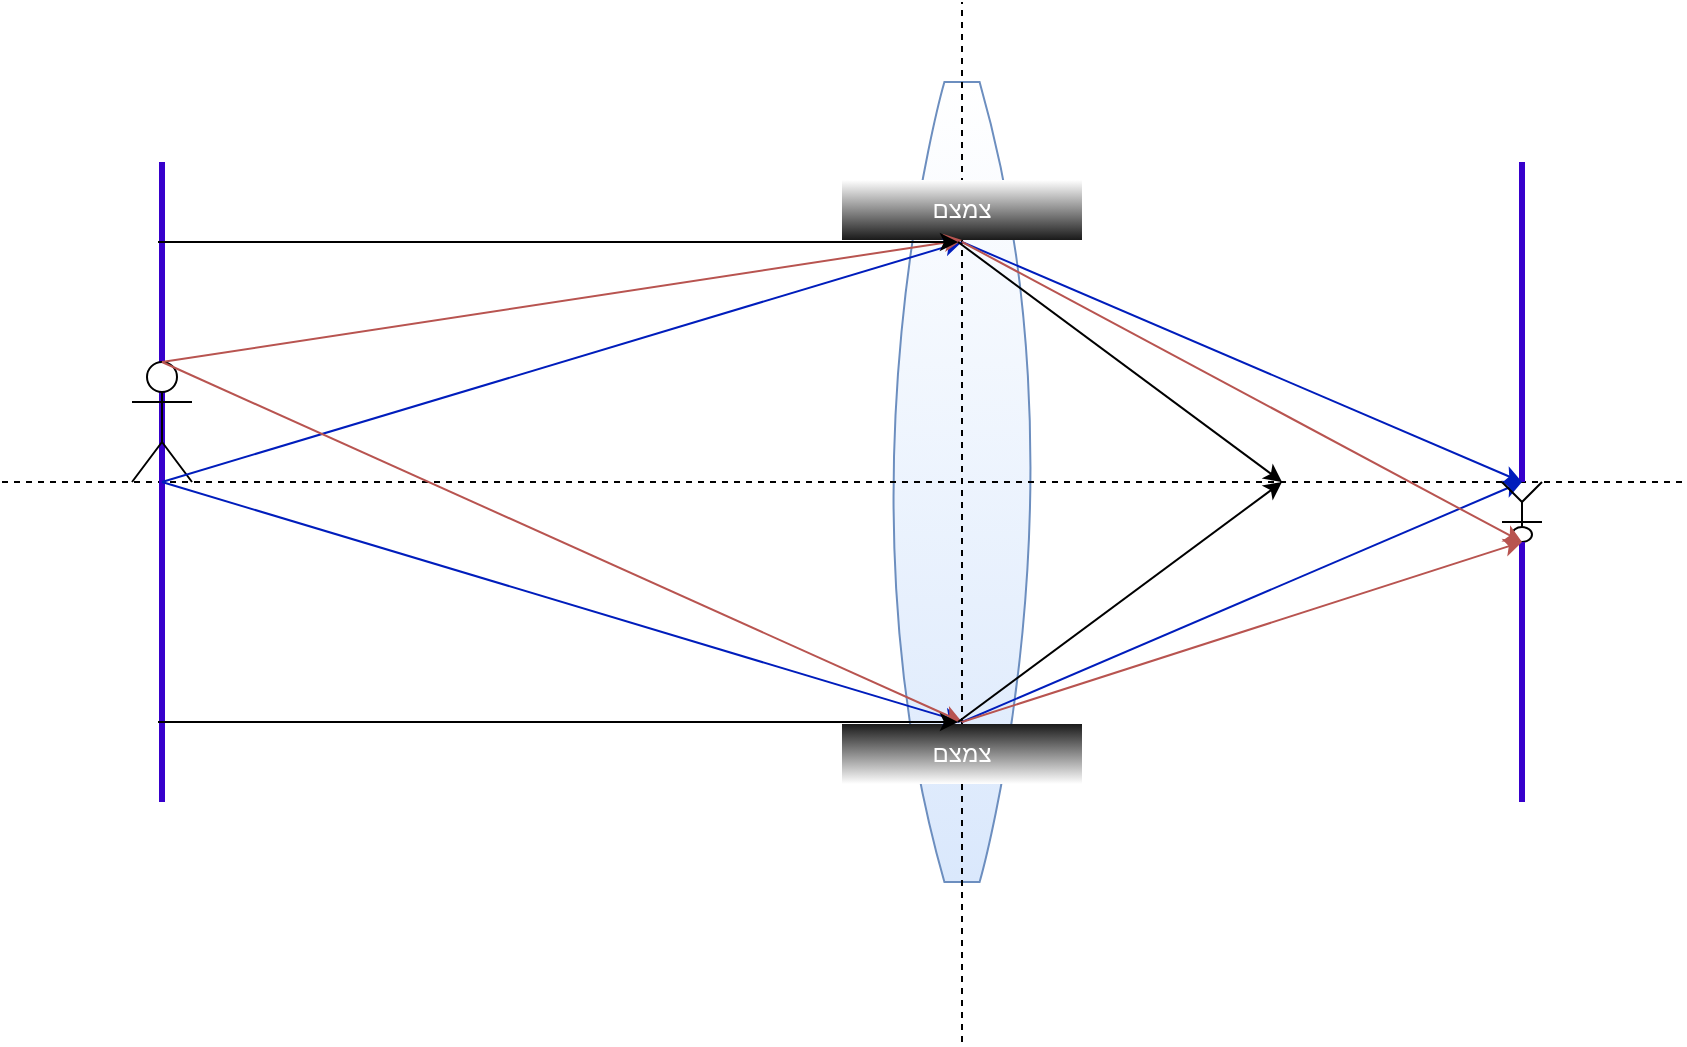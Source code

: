 <mxfile version="13.6.5">
    <diagram id="4aS59wJiuYx_C7ClNNMf" name="Page-1">
        <mxGraphModel dx="1402" dy="947" grid="1" gridSize="10" guides="1" tooltips="1" connect="1" arrows="1" fold="1" page="1" pageScale="1" pageWidth="1169" pageHeight="827" background="#ffffff" math="0" shadow="0">
            <root>
                <mxCell id="0"/>
                <mxCell id="1" parent="0"/>
                <mxCell id="tAdmm0BnHU1WIJRgnuGC-10" value="" style="shape=stencil(rVThboMgGHwa/i7AV9f9bdz2HqyllYyCAdvatx/6qVU6rXVLDMnd6X0cXCSQ+kzkknCaEXgnnDNKwxrwJcLC53JbIHkWTokvLVHxhbPf8qJ2ReOhTCadKlA14iiR1tL4ioMPQjdBqR5It9aYYKxsEPtKTw8DhDLBj5boRF8SNL82GBHhn4st2N8tOvycyYr/i02ynmkDaWDGTh3SvXXy4OzJ7H4dvlda44VP7DAXVRXuhFY+2rO8bX31Nv8uuyM4ObRgQ4+SI4YmewnRDDYYcm1eT1oMUemnd6GV6eVI+LBQ8zziJK1Lm+Q1StJNYdGYsSwLkiy6EW39VCUCP9KKB52qP70rZc3ir6smfgA=);whiteSpace=wrap;html=1;fillColor=#dae8fc;strokeColor=#6c8ebf;gradientColor=#ffffff;gradientDirection=north;shadow=0;" parent="1" vertex="1">
                    <mxGeometry x="340" y="120" width="440" height="400" as="geometry"/>
                </mxCell>
                <mxCell id="tAdmm0BnHU1WIJRgnuGC-17" value="" style="endArrow=none;dashed=1;html=1;entryX=0.5;entryY=0.5;entryDx=0;entryDy=0;entryPerimeter=0;" parent="1" target="tAdmm0BnHU1WIJRgnuGC-10" edge="1">
                    <mxGeometry width="50" height="50" relative="1" as="geometry">
                        <mxPoint x="80" y="320" as="sourcePoint"/>
                        <mxPoint x="310" y="320" as="targetPoint"/>
                    </mxGeometry>
                </mxCell>
                <mxCell id="tAdmm0BnHU1WIJRgnuGC-18" value="" style="endArrow=none;dashed=1;html=1;" parent="1" edge="1">
                    <mxGeometry width="50" height="50" relative="1" as="geometry">
                        <mxPoint x="920" y="320" as="sourcePoint"/>
                        <mxPoint x="560" y="320" as="targetPoint"/>
                    </mxGeometry>
                </mxCell>
                <mxCell id="42" value="" style="endArrow=none;dashed=1;html=1;strokeWidth=1;" edge="1" parent="1">
                    <mxGeometry width="50" height="50" relative="1" as="geometry">
                        <mxPoint x="560" y="441" as="sourcePoint"/>
                        <mxPoint x="560" y="80" as="targetPoint"/>
                    </mxGeometry>
                </mxCell>
                <mxCell id="58" value="" style="endArrow=none;dashed=1;html=1;strokeWidth=1;" edge="1" parent="1">
                    <mxGeometry width="50" height="50" relative="1" as="geometry">
                        <mxPoint x="560" y="600" as="sourcePoint"/>
                        <mxPoint x="560" y="471" as="targetPoint"/>
                    </mxGeometry>
                </mxCell>
                <mxCell id="55" value="Aperture" parent="0"/>
                <mxCell id="56" value="צמצם" style="rounded=0;whiteSpace=wrap;html=1;fontColor=#ffffff;gradientColor=#ffffff;gradientDirection=north;fillColor=#1A1A1A;strokeColor=none;" vertex="1" parent="55">
                    <mxGeometry x="500" y="169" width="120" height="30" as="geometry"/>
                </mxCell>
                <mxCell id="59" value="צמצם" style="rounded=0;whiteSpace=wrap;html=1;fontColor=#ffffff;gradientColor=#ffffff;gradientDirection=south;fillColor=#1A1A1A;strokeColor=none;" vertex="1" parent="55">
                    <mxGeometry x="500" y="441" width="120" height="30" as="geometry"/>
                </mxCell>
                <mxCell id="2" value="Parallel Rays" parent="0" visible="0"/>
                <mxCell id="3" value="" style="endArrow=classic;html=1;shadow=0;" edge="1" parent="2">
                    <mxGeometry width="50" height="50" relative="1" as="geometry">
                        <mxPoint x="160" y="440" as="sourcePoint"/>
                        <mxPoint x="560" y="440" as="targetPoint"/>
                    </mxGeometry>
                </mxCell>
                <mxCell id="4" value="" style="endArrow=classic;html=1;shadow=0;" edge="1" parent="2">
                    <mxGeometry width="50" height="50" relative="1" as="geometry">
                        <mxPoint x="160" y="400" as="sourcePoint"/>
                        <mxPoint x="560" y="400" as="targetPoint"/>
                    </mxGeometry>
                </mxCell>
                <mxCell id="5" value="" style="endArrow=classic;html=1;shadow=0;" edge="1" parent="2">
                    <mxGeometry width="50" height="50" relative="1" as="geometry">
                        <mxPoint x="160" y="360" as="sourcePoint"/>
                        <mxPoint x="560" y="360" as="targetPoint"/>
                    </mxGeometry>
                </mxCell>
                <mxCell id="6" value="" style="endArrow=classic;html=1;shadow=0;" edge="1" parent="2">
                    <mxGeometry width="50" height="50" relative="1" as="geometry">
                        <mxPoint x="160" y="319.5" as="sourcePoint"/>
                        <mxPoint x="560" y="319.5" as="targetPoint"/>
                    </mxGeometry>
                </mxCell>
                <mxCell id="7" value="" style="endArrow=classic;html=1;shadow=0;" edge="1" parent="2">
                    <mxGeometry width="50" height="50" relative="1" as="geometry">
                        <mxPoint x="160" y="280" as="sourcePoint"/>
                        <mxPoint x="560" y="280" as="targetPoint"/>
                    </mxGeometry>
                </mxCell>
                <mxCell id="8" value="" style="endArrow=classic;html=1;shadow=0;" edge="1" parent="2">
                    <mxGeometry width="50" height="50" relative="1" as="geometry">
                        <mxPoint x="160" y="240" as="sourcePoint"/>
                        <mxPoint x="560" y="240" as="targetPoint"/>
                    </mxGeometry>
                </mxCell>
                <mxCell id="9" value="" style="endArrow=classic;html=1;shadow=0;" edge="1" parent="2">
                    <mxGeometry width="50" height="50" relative="1" as="geometry">
                        <mxPoint x="160" y="200" as="sourcePoint"/>
                        <mxPoint x="560" y="200" as="targetPoint"/>
                    </mxGeometry>
                </mxCell>
                <mxCell id="10" value="" style="endArrow=classic;html=1;shadow=0;" edge="1" parent="2">
                    <mxGeometry width="50" height="50" relative="1" as="geometry">
                        <mxPoint x="560" y="440" as="sourcePoint"/>
                        <mxPoint x="840" y="320" as="targetPoint"/>
                    </mxGeometry>
                </mxCell>
                <mxCell id="11" value="" style="endArrow=classic;html=1;shadow=0;" edge="1" parent="2">
                    <mxGeometry width="50" height="50" relative="1" as="geometry">
                        <mxPoint x="560" y="400" as="sourcePoint"/>
                        <mxPoint x="840" y="320" as="targetPoint"/>
                    </mxGeometry>
                </mxCell>
                <mxCell id="12" value="" style="endArrow=classic;html=1;shadow=0;" edge="1" parent="2">
                    <mxGeometry width="50" height="50" relative="1" as="geometry">
                        <mxPoint x="560" y="360" as="sourcePoint"/>
                        <mxPoint x="840" y="320" as="targetPoint"/>
                    </mxGeometry>
                </mxCell>
                <mxCell id="13" value="" style="endArrow=classic;html=1;shadow=0;" edge="1" parent="2">
                    <mxGeometry width="50" height="50" relative="1" as="geometry">
                        <mxPoint x="560" y="320" as="sourcePoint"/>
                        <mxPoint x="840" y="320" as="targetPoint"/>
                    </mxGeometry>
                </mxCell>
                <mxCell id="14" value="" style="endArrow=classic;html=1;shadow=0;" edge="1" parent="2">
                    <mxGeometry width="50" height="50" relative="1" as="geometry">
                        <mxPoint x="560" y="280" as="sourcePoint"/>
                        <mxPoint x="840" y="320" as="targetPoint"/>
                    </mxGeometry>
                </mxCell>
                <mxCell id="15" value="" style="endArrow=classic;html=1;shadow=0;" edge="1" parent="2">
                    <mxGeometry width="50" height="50" relative="1" as="geometry">
                        <mxPoint x="560" y="240" as="sourcePoint"/>
                        <mxPoint x="840" y="320" as="targetPoint"/>
                    </mxGeometry>
                </mxCell>
                <mxCell id="16" value="" style="endArrow=classic;html=1;shadow=0;" edge="1" parent="2">
                    <mxGeometry width="50" height="50" relative="1" as="geometry">
                        <mxPoint x="560" y="200" as="sourcePoint"/>
                        <mxPoint x="840" y="320" as="targetPoint"/>
                    </mxGeometry>
                </mxCell>
                <mxCell id="185" value="&amp;nbsp;f&amp;nbsp;" style="shape=dimension;whiteSpace=wrap;html=1;align=center;points=[];verticalAlign=bottom;spacingBottom=-5;labelBackgroundColor=#ffffff;strokeColor=#000000;fillColor=#F9FF47;gradientColor=none;fontFamily=Verdana;fontSize=13;opacity=70;" vertex="1" parent="2">
                    <mxGeometry x="560" y="530" width="280" height="40" as="geometry"/>
                </mxCell>
                <mxCell id="149" value="Object-Image Planes" parent="0"/>
                <mxCell id="150" value="" style="endArrow=none;html=1;fillColor=#6a00ff;strokeColor=#3700CC;strokeWidth=3;" edge="1" parent="149" source="171">
                    <mxGeometry width="50" height="50" relative="1" as="geometry">
                        <mxPoint x="840" y="480" as="sourcePoint"/>
                        <mxPoint x="840" y="160" as="targetPoint"/>
                    </mxGeometry>
                </mxCell>
                <mxCell id="151" value="" style="endArrow=none;html=1;fillColor=#6a00ff;strokeColor=#3700CC;strokeWidth=3;" edge="1" parent="149">
                    <mxGeometry width="50" height="50" relative="1" as="geometry">
                        <mxPoint x="160" y="480" as="sourcePoint"/>
                        <mxPoint x="160" y="160" as="targetPoint"/>
                    </mxGeometry>
                </mxCell>
                <mxCell id="152" value="" style="shape=umlActor;verticalLabelPosition=bottom;verticalAlign=top;html=1;outlineConnect=0;" vertex="1" parent="149">
                    <mxGeometry x="145" y="260" width="30" height="60" as="geometry"/>
                </mxCell>
                <mxCell id="153" value="" style="endArrow=classic;html=1;strokeWidth=1;fillColor=#0050ef;strokeColor=#001DBC;" edge="1" parent="149">
                    <mxGeometry width="50" height="50" relative="1" as="geometry">
                        <mxPoint x="160" y="320" as="sourcePoint"/>
                        <mxPoint x="560" y="440" as="targetPoint"/>
                    </mxGeometry>
                </mxCell>
                <mxCell id="154" value="" style="endArrow=classic;html=1;strokeWidth=1;fillColor=#0050ef;strokeColor=#001DBC;" edge="1" parent="149">
                    <mxGeometry width="50" height="50" relative="1" as="geometry">
                        <mxPoint x="160" y="320" as="sourcePoint"/>
                        <mxPoint x="560" y="200" as="targetPoint"/>
                    </mxGeometry>
                </mxCell>
                <mxCell id="155" value="" style="endArrow=classic;html=1;strokeWidth=1;fillColor=#0050ef;strokeColor=#001DBC;" edge="1" parent="149">
                    <mxGeometry width="50" height="50" relative="1" as="geometry">
                        <mxPoint x="560" y="440" as="sourcePoint"/>
                        <mxPoint x="840" y="320" as="targetPoint"/>
                    </mxGeometry>
                </mxCell>
                <mxCell id="156" value="" style="endArrow=classic;html=1;strokeWidth=1;fillColor=#0050ef;strokeColor=#001DBC;" edge="1" parent="149">
                    <mxGeometry width="50" height="50" relative="1" as="geometry">
                        <mxPoint x="560" y="200" as="sourcePoint"/>
                        <mxPoint x="840" y="320" as="targetPoint"/>
                    </mxGeometry>
                </mxCell>
                <mxCell id="171" value="" style="shape=umlActor;verticalLabelPosition=bottom;verticalAlign=top;html=1;outlineConnect=0;rotation=-180;" vertex="1" parent="149">
                    <mxGeometry x="830" y="320" width="20" height="30" as="geometry"/>
                </mxCell>
                <mxCell id="172" value="" style="endArrow=none;html=1;fillColor=#6a00ff;strokeColor=#3700CC;strokeWidth=3;" edge="1" parent="149" target="171">
                    <mxGeometry width="50" height="50" relative="1" as="geometry">
                        <mxPoint x="840" y="480" as="sourcePoint"/>
                        <mxPoint x="840" y="160" as="targetPoint"/>
                    </mxGeometry>
                </mxCell>
                <mxCell id="173" value="" style="endArrow=classic;html=1;strokeWidth=1;fillColor=#f8cecc;strokeColor=#b85450;gradientColor=#ea6b66;" edge="1" parent="149">
                    <mxGeometry width="50" height="50" relative="1" as="geometry">
                        <mxPoint x="560" y="200" as="sourcePoint"/>
                        <mxPoint x="840" y="350" as="targetPoint"/>
                    </mxGeometry>
                </mxCell>
                <mxCell id="174" value="" style="endArrow=classic;html=1;strokeWidth=1;fillColor=#f8cecc;strokeColor=#b85450;gradientColor=#ea6b66;entryX=0.5;entryY=1;entryDx=0;entryDy=0;" edge="1" parent="149" target="56">
                    <mxGeometry width="50" height="50" relative="1" as="geometry">
                        <mxPoint x="160" y="260" as="sourcePoint"/>
                        <mxPoint x="550" y="200" as="targetPoint"/>
                    </mxGeometry>
                </mxCell>
                <mxCell id="175" value="" style="endArrow=classic;html=1;strokeWidth=1;fillColor=#f8cecc;strokeColor=#b85450;gradientColor=#ea6b66;" edge="1" parent="149">
                    <mxGeometry width="50" height="50" relative="1" as="geometry">
                        <mxPoint x="560" y="440" as="sourcePoint"/>
                        <mxPoint x="840" y="350" as="targetPoint"/>
                    </mxGeometry>
                </mxCell>
                <mxCell id="176" value="" style="endArrow=classic;html=1;strokeWidth=1;fillColor=#f8cecc;strokeColor=#b85450;gradientColor=#ea6b66;" edge="1" parent="149">
                    <mxGeometry width="50" height="50" relative="1" as="geometry">
                        <mxPoint x="160" y="260" as="sourcePoint"/>
                        <mxPoint x="560" y="440" as="targetPoint"/>
                    </mxGeometry>
                </mxCell>
                <mxCell id="180" value="" style="endArrow=classic;html=1;shadow=0;" edge="1" parent="149">
                    <mxGeometry width="50" height="50" relative="1" as="geometry">
                        <mxPoint x="158" y="440" as="sourcePoint"/>
                        <mxPoint x="558" y="440" as="targetPoint"/>
                    </mxGeometry>
                </mxCell>
                <mxCell id="181" value="" style="endArrow=classic;html=1;shadow=0;" edge="1" parent="149">
                    <mxGeometry width="50" height="50" relative="1" as="geometry">
                        <mxPoint x="158" y="200" as="sourcePoint"/>
                        <mxPoint x="558" y="200" as="targetPoint"/>
                    </mxGeometry>
                </mxCell>
                <mxCell id="182" value="" style="endArrow=classic;html=1;shadow=0;" edge="1" parent="149">
                    <mxGeometry width="50" height="50" relative="1" as="geometry">
                        <mxPoint x="558" y="440" as="sourcePoint"/>
                        <mxPoint x="720" y="320" as="targetPoint"/>
                    </mxGeometry>
                </mxCell>
                <mxCell id="183" value="" style="endArrow=classic;html=1;shadow=0;" edge="1" parent="149">
                    <mxGeometry width="50" height="50" relative="1" as="geometry">
                        <mxPoint x="558" y="200" as="sourcePoint"/>
                        <mxPoint x="720" y="320" as="targetPoint"/>
                    </mxGeometry>
                </mxCell>
                <mxCell id="189" value="Object-Image Distances" parent="0" visible="0"/>
                <mxCell id="190" value="&lt;span style=&quot;font-size: 18px&quot;&gt;&amp;nbsp;v&amp;nbsp;&lt;/span&gt;" style="shape=dimension;whiteSpace=wrap;html=1;align=center;points=[];verticalAlign=bottom;spacingBottom=-5;labelBackgroundColor=#ffffff;strokeColor=#333333;fillColor=#1A1A1A;gradientColor=none;fontFamily=Verdana;fontSize=13;opacity=70;" vertex="1" parent="189">
                    <mxGeometry x="560" y="500" width="280" height="60" as="geometry"/>
                </mxCell>
                <mxCell id="191" value="&lt;span style=&quot;font-size: 18px&quot;&gt;&amp;nbsp;u&amp;nbsp;&lt;/span&gt;" style="shape=dimension;whiteSpace=wrap;html=1;align=center;points=[];verticalAlign=bottom;spacingBottom=-5;labelBackgroundColor=#ffffff;strokeColor=#333333;fillColor=#1A1A1A;gradientColor=none;fontFamily=Verdana;fontSize=13;opacity=70;" vertex="1" parent="189">
                    <mxGeometry x="160" y="500" width="400" height="60" as="geometry"/>
                </mxCell>
                <mxCell id="192" value="&lt;font style=&quot;font-size: 18px&quot;&gt;&amp;nbsp;f&amp;nbsp;&lt;/font&gt;" style="shape=dimension;whiteSpace=wrap;html=1;align=center;points=[];verticalAlign=bottom;spacingBottom=-5;labelBackgroundColor=#ffffff;strokeColor=#000000;fillColor=#F9FF47;gradientColor=none;fontFamily=Verdana;fontSize=13;opacity=70;" vertex="1" parent="189">
                    <mxGeometry x="560" y="500" width="160" height="40" as="geometry"/>
                </mxCell>
                <mxCell id="193" value="מישור האובייקט" style="text;html=1;strokeColor=none;fillColor=none;align=center;verticalAlign=middle;whiteSpace=wrap;rounded=0;fontFamily=Verdana;fontSize=13;opacity=70;" vertex="1" parent="189">
                    <mxGeometry x="140" y="110" width="40" height="20" as="geometry"/>
                </mxCell>
                <mxCell id="194" value="מישור התמונה" style="text;html=1;strokeColor=none;fillColor=none;align=center;verticalAlign=middle;whiteSpace=wrap;rounded=0;fontFamily=Verdana;fontSize=13;opacity=70;" vertex="1" parent="189">
                    <mxGeometry x="820" y="110" width="40" height="20" as="geometry"/>
                </mxCell>
                <mxCell id="28" value="Subject and Image planes" parent="0" visible="0"/>
                <mxCell id="29" value="" style="endArrow=none;html=1;fillColor=#6a00ff;strokeColor=#3700CC;strokeWidth=3;" edge="1" parent="28">
                    <mxGeometry width="50" height="50" relative="1" as="geometry">
                        <mxPoint x="840" y="480" as="sourcePoint"/>
                        <mxPoint x="840" y="160" as="targetPoint"/>
                    </mxGeometry>
                </mxCell>
                <mxCell id="30" value="" style="endArrow=none;html=1;fillColor=#6a00ff;strokeColor=#3700CC;strokeWidth=3;" edge="1" parent="28">
                    <mxGeometry width="50" height="50" relative="1" as="geometry">
                        <mxPoint x="160" y="480" as="sourcePoint"/>
                        <mxPoint x="160" y="160" as="targetPoint"/>
                    </mxGeometry>
                </mxCell>
                <mxCell id="31" value="" style="shape=umlActor;verticalLabelPosition=bottom;verticalAlign=top;html=1;outlineConnect=0;" vertex="1" parent="28">
                    <mxGeometry x="145" y="260" width="30" height="60" as="geometry"/>
                </mxCell>
                <mxCell id="38" value="" style="endArrow=classic;html=1;strokeWidth=1;entryX=0.5;entryY=0.2;entryDx=0;entryDy=0;entryPerimeter=0;fillColor=#0050ef;strokeColor=#001DBC;" edge="1" parent="28" target="tAdmm0BnHU1WIJRgnuGC-10">
                    <mxGeometry width="50" height="50" relative="1" as="geometry">
                        <mxPoint x="160" y="320" as="sourcePoint"/>
                        <mxPoint x="480" y="80" as="targetPoint"/>
                    </mxGeometry>
                </mxCell>
                <mxCell id="39" value="" style="endArrow=classic;html=1;strokeWidth=1;entryX=0.5;entryY=0.8;entryDx=0;entryDy=0;entryPerimeter=0;fillColor=#0050ef;strokeColor=#001DBC;" edge="1" parent="28" target="tAdmm0BnHU1WIJRgnuGC-10">
                    <mxGeometry width="50" height="50" relative="1" as="geometry">
                        <mxPoint x="160" y="320" as="sourcePoint"/>
                        <mxPoint x="570" y="210" as="targetPoint"/>
                    </mxGeometry>
                </mxCell>
                <mxCell id="40" value="" style="endArrow=classic;html=1;strokeWidth=1;fillColor=#0050ef;strokeColor=#001DBC;" edge="1" parent="28">
                    <mxGeometry width="50" height="50" relative="1" as="geometry">
                        <mxPoint x="560" y="440" as="sourcePoint"/>
                        <mxPoint x="840" y="320" as="targetPoint"/>
                    </mxGeometry>
                </mxCell>
                <mxCell id="41" value="" style="endArrow=classic;html=1;strokeWidth=1;fillColor=#0050ef;strokeColor=#001DBC;" edge="1" parent="28">
                    <mxGeometry width="50" height="50" relative="1" as="geometry">
                        <mxPoint x="560" y="200" as="sourcePoint"/>
                        <mxPoint x="840" y="320" as="targetPoint"/>
                    </mxGeometry>
                </mxCell>
                <mxCell id="44" value="" style="endArrow=classic;html=1;strokeWidth=1;fillColor=#60a917;strokeColor=#2D7600;" edge="1" parent="28">
                    <mxGeometry width="50" height="50" relative="1" as="geometry">
                        <mxPoint x="90" y="320" as="sourcePoint"/>
                        <mxPoint x="560" y="200" as="targetPoint"/>
                    </mxGeometry>
                </mxCell>
                <mxCell id="45" value="" style="endArrow=classic;html=1;strokeWidth=1;fillColor=#60a917;strokeColor=#2D7600;" edge="1" parent="28">
                    <mxGeometry width="50" height="50" relative="1" as="geometry">
                        <mxPoint x="560" y="200" as="sourcePoint"/>
                        <mxPoint x="800" y="320" as="targetPoint"/>
                    </mxGeometry>
                </mxCell>
                <mxCell id="46" value="" style="endArrow=classic;html=1;strokeWidth=1;fillColor=#60a917;strokeColor=#2D7600;" edge="1" parent="28">
                    <mxGeometry width="50" height="50" relative="1" as="geometry">
                        <mxPoint x="90" y="320" as="sourcePoint"/>
                        <mxPoint x="560" y="440" as="targetPoint"/>
                    </mxGeometry>
                </mxCell>
                <mxCell id="47" value="" style="endArrow=classic;html=1;strokeWidth=1;fillColor=#60a917;strokeColor=#2D7600;" edge="1" parent="28">
                    <mxGeometry width="50" height="50" relative="1" as="geometry">
                        <mxPoint x="560" y="440" as="sourcePoint"/>
                        <mxPoint x="800" y="320" as="targetPoint"/>
                    </mxGeometry>
                </mxCell>
                <mxCell id="48" value="" style="endArrow=classic;html=1;strokeWidth=1;fillColor=#e51400;strokeColor=#B20000;" edge="1" parent="28">
                    <mxGeometry width="50" height="50" relative="1" as="geometry">
                        <mxPoint x="220" y="320" as="sourcePoint"/>
                        <mxPoint x="560" y="440" as="targetPoint"/>
                    </mxGeometry>
                </mxCell>
                <mxCell id="49" value="" style="endArrow=classic;html=1;strokeWidth=1;fillColor=#e51400;strokeColor=#B20000;" edge="1" parent="28">
                    <mxGeometry width="50" height="50" relative="1" as="geometry">
                        <mxPoint x="220" y="320" as="sourcePoint"/>
                        <mxPoint x="560" y="200" as="targetPoint"/>
                    </mxGeometry>
                </mxCell>
                <mxCell id="50" value="" style="endArrow=classic;html=1;strokeWidth=1;fillColor=#e51400;strokeColor=#B20000;" edge="1" parent="28">
                    <mxGeometry width="50" height="50" relative="1" as="geometry">
                        <mxPoint x="560" y="200" as="sourcePoint"/>
                        <mxPoint x="900" y="320" as="targetPoint"/>
                    </mxGeometry>
                </mxCell>
                <mxCell id="51" value="" style="endArrow=classic;html=1;strokeWidth=1;fillColor=#e51400;strokeColor=#B20000;" edge="1" parent="28">
                    <mxGeometry width="50" height="50" relative="1" as="geometry">
                        <mxPoint x="560" y="440" as="sourcePoint"/>
                        <mxPoint x="900" y="320" as="targetPoint"/>
                    </mxGeometry>
                </mxCell>
                <mxCell id="52" value="" style="endArrow=none;html=1;strokeWidth=1;fillColor=#60a917;strokeColor=#2D7600;" edge="1" parent="28">
                    <mxGeometry width="50" height="50" relative="1" as="geometry">
                        <mxPoint x="800" y="320" as="sourcePoint"/>
                        <mxPoint x="880" y="360" as="targetPoint"/>
                    </mxGeometry>
                </mxCell>
                <mxCell id="53" value="" style="endArrow=none;html=1;strokeWidth=1;fillColor=#60a917;strokeColor=#2D7600;" edge="1" parent="28">
                    <mxGeometry width="50" height="50" relative="1" as="geometry">
                        <mxPoint x="800" y="320" as="sourcePoint"/>
                        <mxPoint x="880" y="280" as="targetPoint"/>
                    </mxGeometry>
                </mxCell>
                <mxCell id="115" value="&lt;span style=&quot;font-size: 18px&quot;&gt;&amp;nbsp;v&amp;nbsp;&lt;/span&gt;" style="shape=dimension;whiteSpace=wrap;html=1;align=center;points=[];verticalAlign=bottom;spacingBottom=-5;labelBackgroundColor=#ffffff;strokeColor=#333333;fillColor=#1A1A1A;gradientColor=none;fontFamily=Verdana;fontSize=13;opacity=70;" vertex="1" parent="28">
                    <mxGeometry x="560" y="500" width="280" height="60" as="geometry"/>
                </mxCell>
                <mxCell id="116" value="&lt;span style=&quot;font-size: 18px&quot;&gt;&amp;nbsp;u&amp;nbsp;&lt;/span&gt;" style="shape=dimension;whiteSpace=wrap;html=1;align=center;points=[];verticalAlign=bottom;spacingBottom=-5;labelBackgroundColor=#ffffff;strokeColor=#333333;fillColor=#1A1A1A;gradientColor=none;fontFamily=Verdana;fontSize=13;opacity=70;" vertex="1" parent="28">
                    <mxGeometry x="160" y="500" width="400" height="60" as="geometry"/>
                </mxCell>
                <mxCell id="60" value="DoF distances" visible="0" parent="0"/>
                <mxCell id="61" value="" style="endArrow=none;html=1;fillColor=#6a00ff;strokeColor=#3700CC;strokeWidth=3;" edge="1" parent="60">
                    <mxGeometry width="50" height="50" relative="1" as="geometry">
                        <mxPoint x="840" y="480" as="sourcePoint"/>
                        <mxPoint x="840" y="160" as="targetPoint"/>
                    </mxGeometry>
                </mxCell>
                <mxCell id="62" value="" style="endArrow=none;html=1;fillColor=#6a00ff;strokeColor=#3700CC;strokeWidth=3;" edge="1" parent="60">
                    <mxGeometry width="50" height="50" relative="1" as="geometry">
                        <mxPoint x="160" y="480" as="sourcePoint"/>
                        <mxPoint x="160" y="160" as="targetPoint"/>
                    </mxGeometry>
                </mxCell>
                <mxCell id="63" value="" style="shape=umlActor;verticalLabelPosition=bottom;verticalAlign=top;html=1;outlineConnect=0;" vertex="1" parent="60">
                    <mxGeometry x="145" y="260" width="30" height="60" as="geometry"/>
                </mxCell>
                <mxCell id="109" value="&lt;font style=&quot;font-size: 18px&quot;&gt;&amp;nbsp;u&lt;sub&gt;n&amp;nbsp;&lt;/sub&gt;&lt;/font&gt;" style="shape=dimension;whiteSpace=wrap;html=1;align=center;points=[];verticalAlign=bottom;spacingBottom=-5;labelBackgroundColor=#ffffff;strokeColor=#333333;fillColor=#1A1A1A;gradientColor=none;fontFamily=Verdana;fontSize=13;opacity=70;" vertex="1" parent="60">
                    <mxGeometry x="220" y="320" width="340" height="210" as="geometry"/>
                </mxCell>
                <mxCell id="112" value="&lt;font style=&quot;font-size: 18px&quot;&gt;&amp;nbsp;u&lt;sub&gt;f&amp;nbsp;&lt;/sub&gt;&lt;/font&gt;" style="shape=dimension;whiteSpace=wrap;html=1;align=center;points=[];verticalAlign=bottom;spacingBottom=-5;labelBackgroundColor=#ffffff;strokeColor=#333333;fillColor=#1A1A1A;gradientColor=none;fontFamily=Verdana;fontSize=13;opacity=70;" vertex="1" parent="60">
                    <mxGeometry x="90" y="322" width="470" height="264" as="geometry"/>
                </mxCell>
                <mxCell id="117" value="&amp;nbsp;C&amp;nbsp;" style="shape=dimension;whiteSpace=wrap;html=1;align=center;points=[];verticalAlign=bottom;spacingBottom=-5;labelBackgroundColor=#ffffff;gradientColor=none;fontFamily=Verdana;fontSize=13;rotation=-90;fillColor=none;horizontal=1;" vertex="1" parent="60">
                    <mxGeometry x="878.75" y="261.25" width="43" height="117.5" as="geometry"/>
                </mxCell>
                <mxCell id="118" value="&lt;font style=&quot;font-size: 18px&quot;&gt;&amp;nbsp;v&lt;sub&gt;f&amp;nbsp;&lt;/sub&gt;&lt;/font&gt;" style="shape=dimension;whiteSpace=wrap;html=1;align=center;points=[];verticalAlign=bottom;spacingBottom=-5;labelBackgroundColor=#ffffff;strokeColor=#333333;fillColor=#1A1A1A;gradientColor=none;fontFamily=Verdana;fontSize=13;opacity=70;" vertex="1" parent="60">
                    <mxGeometry x="560" y="320" width="238" height="210" as="geometry"/>
                </mxCell>
                <mxCell id="119" value="&lt;font style=&quot;font-size: 18px&quot;&gt;&amp;nbsp;v&lt;sub&gt;n&amp;nbsp;&lt;/sub&gt;&lt;/font&gt;" style="shape=dimension;whiteSpace=wrap;html=1;align=center;points=[];verticalAlign=bottom;spacingBottom=-5;labelBackgroundColor=#ffffff;strokeColor=#333333;fillColor=#1A1A1A;gradientColor=none;fontFamily=Verdana;fontSize=13;opacity=70;" vertex="1" parent="60">
                    <mxGeometry x="560" y="322" width="339" height="264" as="geometry"/>
                </mxCell>
                <mxCell id="121" value="&amp;nbsp;D&amp;nbsp;" style="shape=dimension;whiteSpace=wrap;html=1;align=center;points=[];verticalAlign=bottom;spacingBottom=-5;labelBackgroundColor=#ffffff;gradientColor=none;fontFamily=Verdana;fontSize=13;rotation=90;fillColor=none;" vertex="1" parent="60">
                    <mxGeometry x="347.25" y="292" width="244" height="55" as="geometry"/>
                </mxCell>
                <mxCell id="188" value="" style="rounded=0;whiteSpace=wrap;html=1;strokeColor=#d6b656;fillColor=#fff2cc;fontFamily=Verdana;fontSize=13;opacity=40;align=left;" vertex="1" parent="60">
                    <mxGeometry x="90" y="170" width="130" height="300" as="geometry"/>
                </mxCell>
                <mxCell id="124" value="DoF Near" parent="0" visible="0"/>
                <mxCell id="138" value="" style="verticalLabelPosition=bottom;verticalAlign=top;html=1;shape=mxgraph.basic.orthogonal_triangle;fillColor=#d5e8d4;gradientColor=#97d077;fontFamily=Verdana;fontSize=13;opacity=70;strokeColor=none;" vertex="1" parent="124">
                    <mxGeometry x="560" y="200" width="340" height="120" as="geometry"/>
                </mxCell>
                <mxCell id="126" value="" style="verticalLabelPosition=bottom;verticalAlign=top;html=1;shape=mxgraph.basic.orthogonal_triangle;fillColor=#ffcd28;fontFamily=Verdana;fontSize=13;opacity=70;gradientColor=#ffa500;strokeColor=none;" vertex="1" parent="124">
                    <mxGeometry x="842" y="300" width="58" height="20" as="geometry"/>
                </mxCell>
                <mxCell id="139" value="" style="verticalLabelPosition=bottom;verticalAlign=top;html=1;shape=mxgraph.basic.orthogonal_triangle;fillColor=#d5e8d4;gradientColor=#97d077;fontFamily=Verdana;fontSize=13;opacity=70;" vertex="1" parent="124">
                    <mxGeometry x="560" y="630" width="340" height="120" as="geometry"/>
                </mxCell>
                <mxCell id="140" value="" style="verticalLabelPosition=bottom;verticalAlign=top;html=1;shape=mxgraph.basic.orthogonal_triangle;fillColor=#ffcd28;fontFamily=Verdana;fontSize=13;opacity=70;gradientColor=#ffa500;" vertex="1" parent="124">
                    <mxGeometry x="842" y="640" width="58" height="20" as="geometry"/>
                </mxCell>
                <mxCell id="141" value="&lt;font style=&quot;font-size: 18px&quot;&gt;&amp;nbsp;v&lt;sub&gt;n&lt;/sub&gt;&amp;nbsp;&lt;/font&gt;" style="shape=dimension;whiteSpace=wrap;html=1;align=center;points=[];verticalAlign=bottom;spacingBottom=-5;labelBackgroundColor=#ffffff;strokeColor=#000000;fillColor=#F9FF47;gradientColor=none;fontFamily=Verdana;fontSize=13;opacity=70;" vertex="1" parent="124">
                    <mxGeometry x="560" y="760" width="340" height="20" as="geometry"/>
                </mxCell>
                <mxCell id="142" value="D/2" style="shape=dimension;direction=south;whiteSpace=wrap;html=1;align=center;points=[];verticalAlign=middle;labelBackgroundColor=#ffffff;strokeColor=#000000;fillColor=#F9FF47;gradientColor=none;fontFamily=Verdana;fontSize=13;opacity=70;labelPosition=center;verticalLabelPosition=middle;spacingLeft=0;spacingRight=30;" vertex="1" parent="124">
                    <mxGeometry x="510" y="630" width="40" height="120" as="geometry"/>
                </mxCell>
                <mxCell id="143" value="C/2" style="shape=dimension;direction=south;whiteSpace=wrap;html=1;align=center;points=[];verticalAlign=middle;labelBackgroundColor=#ffffff;strokeColor=#000000;fillColor=#F9FF47;gradientColor=none;fontFamily=Verdana;fontSize=13;opacity=70;labelPosition=center;verticalLabelPosition=middle;spacingLeft=0;spacingRight=30;" vertex="1" parent="124">
                    <mxGeometry x="815" y="640" width="22" height="20" as="geometry"/>
                </mxCell>
                <mxCell id="144" value="&lt;font style=&quot;font-size: 18px&quot;&gt;&amp;nbsp;v&lt;sub&gt;n-v&lt;/sub&gt;&amp;nbsp;&lt;/font&gt;" style="shape=dimension;whiteSpace=wrap;html=1;align=center;points=[];verticalAlign=bottom;spacingBottom=-5;labelBackgroundColor=#ffffff;strokeColor=#000000;fillColor=#F9FF47;gradientColor=none;fontFamily=Verdana;fontSize=13;opacity=70;" vertex="1" parent="124">
                    <mxGeometry x="842" y="670" width="58" height="20" as="geometry"/>
                </mxCell>
                <mxCell id="127" value="DoF Far" parent="0" visible="0"/>
                <mxCell id="128" value="" style="verticalLabelPosition=bottom;verticalAlign=top;html=1;shape=mxgraph.basic.orthogonal_triangle;gradientColor=#97d077;fontFamily=Verdana;fontSize=13;rotation=90;fillColor=#d5e8d4;gradientDirection=west;opacity=70;strokeColor=none;" vertex="1" parent="127">
                    <mxGeometry x="619.5" y="260.5" width="120" height="240" as="geometry"/>
                </mxCell>
                <mxCell id="130" value="" style="verticalLabelPosition=bottom;verticalAlign=top;html=1;shape=mxgraph.basic.orthogonal_triangle;fillColor=#ffcd28;fontFamily=Verdana;fontSize=13;opacity=70;flipH=1;strokeColor=#d79b00;gradientColor=#ffa500;" vertex="1" parent="127">
                    <mxGeometry x="800" y="300" width="39.5" height="20" as="geometry"/>
                </mxCell>
                <mxCell id="132" value="" style="verticalLabelPosition=bottom;verticalAlign=top;html=1;shape=mxgraph.basic.orthogonal_triangle;gradientColor=#97d077;fontFamily=Verdana;fontSize=13;rotation=90;fillColor=#d5e8d4;gradientDirection=west;opacity=70;" vertex="1" parent="127">
                    <mxGeometry x="619.5" y="580" width="120" height="240" as="geometry"/>
                </mxCell>
                <mxCell id="133" value="" style="verticalLabelPosition=bottom;verticalAlign=top;html=1;shape=mxgraph.basic.orthogonal_triangle;fillColor=#ffcd28;fontFamily=Verdana;fontSize=13;opacity=70;flipH=1;strokeColor=#d79b00;gradientColor=#ffa500;" vertex="1" parent="127">
                    <mxGeometry x="800" y="620" width="39.5" height="20" as="geometry"/>
                </mxCell>
                <mxCell id="134" value="&amp;nbsp;v-v&lt;sub&gt;f&amp;nbsp;&lt;/sub&gt;" style="shape=dimension;whiteSpace=wrap;html=1;align=center;points=[];verticalAlign=bottom;spacingBottom=-5;labelBackgroundColor=#ffffff;strokeColor=#000000;fillColor=#F9FF47;gradientColor=none;fontFamily=Verdana;fontSize=13;opacity=70;" vertex="1" parent="127">
                    <mxGeometry x="799.5" y="643.43" width="40" height="20" as="geometry"/>
                </mxCell>
                <mxCell id="135" value="&amp;nbsp;C/2&amp;nbsp;" style="shape=dimension;whiteSpace=wrap;html=1;align=center;points=[];verticalAlign=bottom;spacingBottom=-5;labelBackgroundColor=#ffffff;gradientColor=none;fontFamily=Verdana;fontSize=13;rotation=-90;fillColor=none;" vertex="1" parent="127">
                    <mxGeometry x="850" y="612.56" width="20.5" height="34.87" as="geometry"/>
                </mxCell>
                <mxCell id="137" value="&amp;nbsp;v&amp;nbsp;" style="shape=dimension;direction=west;whiteSpace=wrap;html=1;align=center;points=[];verticalAlign=top;spacingTop=-15;labelBackgroundColor=#ffffff;strokeColor=#000000;fillColor=#F9FF47;gradientColor=none;fontFamily=Verdana;fontSize=13;opacity=70;" vertex="1" parent="127">
                    <mxGeometry x="560" y="620" width="240" height="13" as="geometry"/>
                </mxCell>
                <mxCell id="147" value="&lt;font style=&quot;font-size: 13px&quot;&gt;D/2&lt;/font&gt;" style="shape=dimension;direction=south;whiteSpace=wrap;html=1;align=left;points=[];verticalAlign=middle;labelBackgroundColor=#ffffff;strokeColor=#000000;fillColor=#F9FF47;gradientColor=none;fontFamily=Verdana;fontSize=18;opacity=70;spacingLeft=-10;spacingBottom=10;" vertex="1" parent="127">
                    <mxGeometry x="520" y="643" width="20" height="117" as="geometry"/>
                </mxCell>
            </root>
        </mxGraphModel>
    </diagram>
</mxfile>